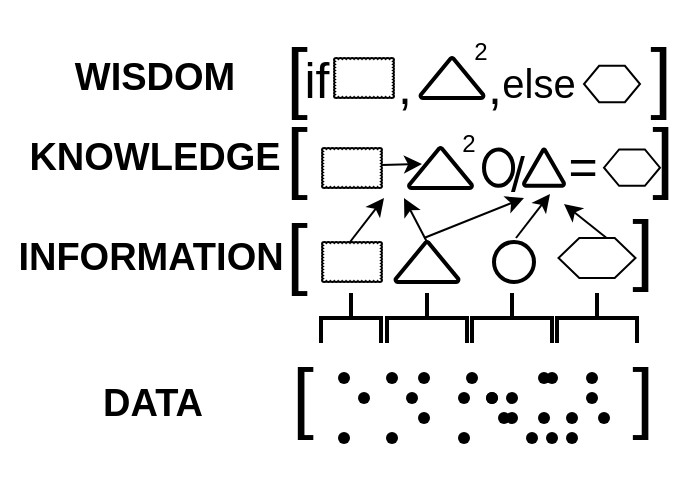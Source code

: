 <mxfile version="14.6.0" type="github" pages="2">
  <diagram id="PZ0gaJd5SjNvg4e02rRV" name="Page-1">
    <mxGraphModel dx="946" dy="614" grid="1" gridSize="10" guides="1" tooltips="1" connect="1" arrows="1" fold="1" page="1" pageScale="1" pageWidth="827" pageHeight="1169" math="0" shadow="0">
      <root>
        <mxCell id="0" />
        <mxCell id="1" parent="0" />
        <mxCell id="iDDh_3z2OOfY3PZBPoct-3" value="" style="shape=waypoint;sketch=0;size=6;pointerEvents=1;points=[];fillColor=none;resizable=0;rotatable=0;perimeter=centerPerimeter;snapToPoint=1;" vertex="1" parent="1">
          <mxGeometry x="360" y="360" width="40" height="40" as="geometry" />
        </mxCell>
        <mxCell id="iDDh_3z2OOfY3PZBPoct-4" value="" style="shape=waypoint;sketch=0;size=6;pointerEvents=1;points=[];fillColor=none;resizable=0;rotatable=0;perimeter=centerPerimeter;snapToPoint=1;" vertex="1" parent="1">
          <mxGeometry x="380" y="370" width="40" height="40" as="geometry" />
        </mxCell>
        <mxCell id="iDDh_3z2OOfY3PZBPoct-5" value="" style="shape=waypoint;sketch=0;size=6;pointerEvents=1;points=[];fillColor=none;resizable=0;rotatable=0;perimeter=centerPerimeter;snapToPoint=1;" vertex="1" parent="1">
          <mxGeometry x="384" y="360" width="40" height="40" as="geometry" />
        </mxCell>
        <mxCell id="iDDh_3z2OOfY3PZBPoct-7" value="" style="shape=waypoint;sketch=0;size=6;pointerEvents=1;points=[];fillColor=none;resizable=0;rotatable=0;perimeter=centerPerimeter;snapToPoint=1;" vertex="1" parent="1">
          <mxGeometry x="374" y="360" width="40" height="40" as="geometry" />
        </mxCell>
        <mxCell id="iDDh_3z2OOfY3PZBPoct-8" value="" style="shape=waypoint;sketch=0;size=6;pointerEvents=1;points=[];fillColor=none;resizable=0;rotatable=0;perimeter=centerPerimeter;snapToPoint=1;" vertex="1" parent="1">
          <mxGeometry x="364" y="350" width="40" height="40" as="geometry" />
        </mxCell>
        <mxCell id="iDDh_3z2OOfY3PZBPoct-9" value="" style="shape=waypoint;sketch=0;size=6;pointerEvents=1;points=[];fillColor=none;resizable=0;rotatable=0;perimeter=centerPerimeter;snapToPoint=1;" vertex="1" parent="1">
          <mxGeometry x="400" y="350" width="40" height="40" as="geometry" />
        </mxCell>
        <mxCell id="iDDh_3z2OOfY3PZBPoct-10" value="" style="shape=waypoint;sketch=0;size=6;pointerEvents=1;points=[];fillColor=none;resizable=0;rotatable=0;perimeter=centerPerimeter;snapToPoint=1;" vertex="1" parent="1">
          <mxGeometry x="414" y="380" width="40" height="40" as="geometry" />
        </mxCell>
        <mxCell id="iDDh_3z2OOfY3PZBPoct-11" value="" style="shape=waypoint;sketch=0;size=6;pointerEvents=1;points=[];fillColor=none;resizable=0;rotatable=0;perimeter=centerPerimeter;snapToPoint=1;" vertex="1" parent="1">
          <mxGeometry x="404" y="380" width="40" height="40" as="geometry" />
        </mxCell>
        <mxCell id="iDDh_3z2OOfY3PZBPoct-12" value="" style="shape=waypoint;sketch=0;size=6;pointerEvents=1;points=[];fillColor=none;resizable=0;rotatable=0;perimeter=centerPerimeter;snapToPoint=1;" vertex="1" parent="1">
          <mxGeometry x="414" y="370" width="40" height="40" as="geometry" />
        </mxCell>
        <mxCell id="iDDh_3z2OOfY3PZBPoct-13" value="" style="shape=waypoint;sketch=0;size=6;pointerEvents=1;points=[];fillColor=none;resizable=0;rotatable=0;perimeter=centerPerimeter;snapToPoint=1;" vertex="1" parent="1">
          <mxGeometry x="424" y="350" width="40" height="40" as="geometry" />
        </mxCell>
        <mxCell id="iDDh_3z2OOfY3PZBPoct-14" value="" style="shape=waypoint;sketch=0;size=6;pointerEvents=1;points=[];fillColor=none;resizable=0;rotatable=0;perimeter=centerPerimeter;snapToPoint=1;" vertex="1" parent="1">
          <mxGeometry x="404" y="350" width="40" height="40" as="geometry" />
        </mxCell>
        <mxCell id="iDDh_3z2OOfY3PZBPoct-15" value="" style="shape=waypoint;sketch=0;size=6;pointerEvents=1;points=[];fillColor=none;resizable=0;rotatable=0;perimeter=centerPerimeter;snapToPoint=1;" vertex="1" parent="1">
          <mxGeometry x="430" y="370" width="40" height="40" as="geometry" />
        </mxCell>
        <mxCell id="iDDh_3z2OOfY3PZBPoct-16" value="" style="shape=waypoint;sketch=0;size=6;pointerEvents=1;points=[];fillColor=none;resizable=0;rotatable=0;perimeter=centerPerimeter;snapToPoint=1;" vertex="1" parent="1">
          <mxGeometry x="400" y="370" width="40" height="40" as="geometry" />
        </mxCell>
        <mxCell id="iDDh_3z2OOfY3PZBPoct-17" value="" style="shape=waypoint;sketch=0;size=6;pointerEvents=1;points=[];fillColor=none;resizable=0;rotatable=0;perimeter=centerPerimeter;snapToPoint=1;" vertex="1" parent="1">
          <mxGeometry x="360" y="380" width="40" height="40" as="geometry" />
        </mxCell>
        <mxCell id="iDDh_3z2OOfY3PZBPoct-18" value="" style="shape=waypoint;sketch=0;size=6;pointerEvents=1;points=[];fillColor=none;resizable=0;rotatable=0;perimeter=centerPerimeter;snapToPoint=1;" vertex="1" parent="1">
          <mxGeometry x="374" y="360" width="40" height="40" as="geometry" />
        </mxCell>
        <mxCell id="iDDh_3z2OOfY3PZBPoct-19" value="" style="shape=waypoint;sketch=0;size=6;pointerEvents=1;points=[];fillColor=none;resizable=0;rotatable=0;perimeter=centerPerimeter;snapToPoint=1;" vertex="1" parent="1">
          <mxGeometry x="384" y="370" width="40" height="40" as="geometry" />
        </mxCell>
        <mxCell id="iDDh_3z2OOfY3PZBPoct-20" value="" style="shape=waypoint;sketch=0;size=6;pointerEvents=1;points=[];fillColor=none;resizable=0;rotatable=0;perimeter=centerPerimeter;snapToPoint=1;" vertex="1" parent="1">
          <mxGeometry x="394" y="380" width="40" height="40" as="geometry" />
        </mxCell>
        <mxCell id="iDDh_3z2OOfY3PZBPoct-21" value="" style="shape=waypoint;sketch=0;size=6;pointerEvents=1;points=[];fillColor=none;resizable=0;rotatable=0;perimeter=centerPerimeter;snapToPoint=1;" vertex="1" parent="1">
          <mxGeometry x="424" y="360" width="40" height="40" as="geometry" />
        </mxCell>
        <mxCell id="iDDh_3z2OOfY3PZBPoct-22" value="" style="shape=waypoint;sketch=0;size=6;pointerEvents=1;points=[];fillColor=none;resizable=0;rotatable=0;perimeter=centerPerimeter;snapToPoint=1;" vertex="1" parent="1">
          <mxGeometry x="324" y="380" width="40" height="40" as="geometry" />
        </mxCell>
        <mxCell id="iDDh_3z2OOfY3PZBPoct-23" value="" style="shape=waypoint;sketch=0;size=6;pointerEvents=1;points=[];fillColor=none;resizable=0;rotatable=0;perimeter=centerPerimeter;snapToPoint=1;" vertex="1" parent="1">
          <mxGeometry x="340" y="370" width="40" height="40" as="geometry" />
        </mxCell>
        <mxCell id="iDDh_3z2OOfY3PZBPoct-24" value="" style="shape=waypoint;sketch=0;size=6;pointerEvents=1;points=[];fillColor=none;resizable=0;rotatable=0;perimeter=centerPerimeter;snapToPoint=1;" vertex="1" parent="1">
          <mxGeometry x="334" y="360" width="40" height="40" as="geometry" />
        </mxCell>
        <mxCell id="iDDh_3z2OOfY3PZBPoct-25" value="" style="shape=waypoint;sketch=0;size=6;pointerEvents=1;points=[];fillColor=none;resizable=0;rotatable=0;perimeter=centerPerimeter;snapToPoint=1;" vertex="1" parent="1">
          <mxGeometry x="340" y="350" width="40" height="40" as="geometry" />
        </mxCell>
        <mxCell id="iDDh_3z2OOfY3PZBPoct-26" value="" style="shape=waypoint;sketch=0;size=6;pointerEvents=1;points=[];fillColor=none;resizable=0;rotatable=0;perimeter=centerPerimeter;snapToPoint=1;" vertex="1" parent="1">
          <mxGeometry x="324" y="350" width="40" height="40" as="geometry" />
        </mxCell>
        <mxCell id="iDDh_3z2OOfY3PZBPoct-27" value="" style="shape=waypoint;sketch=0;size=6;pointerEvents=1;points=[];fillColor=none;resizable=0;rotatable=0;perimeter=centerPerimeter;snapToPoint=1;" vertex="1" parent="1">
          <mxGeometry x="310" y="360" width="40" height="40" as="geometry" />
        </mxCell>
        <mxCell id="iDDh_3z2OOfY3PZBPoct-28" value="" style="shape=waypoint;sketch=0;size=6;pointerEvents=1;points=[];fillColor=none;resizable=0;rotatable=0;perimeter=centerPerimeter;snapToPoint=1;" vertex="1" parent="1">
          <mxGeometry x="300" y="380" width="40" height="40" as="geometry" />
        </mxCell>
        <mxCell id="iDDh_3z2OOfY3PZBPoct-29" value="" style="shape=waypoint;sketch=0;size=6;pointerEvents=1;points=[];fillColor=none;resizable=0;rotatable=0;perimeter=centerPerimeter;snapToPoint=1;" vertex="1" parent="1">
          <mxGeometry x="300" y="350" width="40" height="40" as="geometry" />
        </mxCell>
        <mxCell id="iDDh_3z2OOfY3PZBPoct-31" value="" style="strokeWidth=2;html=1;shape=mxgraph.flowchart.annotation_2;align=left;labelPosition=right;pointerEvents=1;rotation=90;" vertex="1" parent="1">
          <mxGeometry x="311" y="325" width="25" height="30" as="geometry" />
        </mxCell>
        <mxCell id="okBZAuYqFY9DiE1aNSuw-1" value="" style="strokeWidth=2;html=1;shape=mxgraph.flowchart.annotation_2;align=left;labelPosition=right;pointerEvents=1;rotation=90;" vertex="1" parent="1">
          <mxGeometry x="349" y="320" width="25" height="40" as="geometry" />
        </mxCell>
        <mxCell id="okBZAuYqFY9DiE1aNSuw-2" value="" style="strokeWidth=2;html=1;shape=mxgraph.flowchart.annotation_2;align=left;labelPosition=right;pointerEvents=1;rotation=90;" vertex="1" parent="1">
          <mxGeometry x="434" y="320" width="25" height="40" as="geometry" />
        </mxCell>
        <mxCell id="okBZAuYqFY9DiE1aNSuw-3" value="" style="strokeWidth=2;html=1;shape=mxgraph.flowchart.annotation_2;align=left;labelPosition=right;pointerEvents=1;rotation=90;" vertex="1" parent="1">
          <mxGeometry x="391.5" y="320" width="25" height="40" as="geometry" />
        </mxCell>
        <mxCell id="okBZAuYqFY9DiE1aNSuw-4" value="&lt;font style=&quot;font-size: 19px&quot;&gt;&lt;b&gt;DATA&lt;/b&gt;&lt;/font&gt;" style="text;html=1;align=center;verticalAlign=middle;resizable=0;points=[];autosize=1;strokeColor=none;" vertex="1" parent="1">
          <mxGeometry x="189" y="373" width="70" height="20" as="geometry" />
        </mxCell>
        <mxCell id="okBZAuYqFY9DiE1aNSuw-5" value="&lt;font style=&quot;font-size: 39px&quot;&gt;[&lt;/font&gt;" style="text;html=1;align=center;verticalAlign=middle;resizable=0;points=[];autosize=1;strokeColor=none;fontStyle=0" vertex="1" parent="1">
          <mxGeometry x="284" y="365" width="30" height="30" as="geometry" />
        </mxCell>
        <mxCell id="okBZAuYqFY9DiE1aNSuw-7" value="&lt;font style=&quot;font-size: 39px&quot;&gt;]&lt;/font&gt;" style="text;html=1;align=center;verticalAlign=middle;resizable=0;points=[];autosize=1;strokeColor=none;" vertex="1" parent="1">
          <mxGeometry x="454" y="365" width="30" height="30" as="geometry" />
        </mxCell>
        <mxCell id="okBZAuYqFY9DiE1aNSuw-8" value="" style="whiteSpace=wrap;html=1;shape=mxgraph.basic.cloud_rect;fontColor=#000000;" vertex="1" parent="1">
          <mxGeometry x="309" y="302" width="30" height="20" as="geometry" />
        </mxCell>
        <mxCell id="okBZAuYqFY9DiE1aNSuw-9" value="" style="strokeWidth=2;html=1;shape=mxgraph.flowchart.extract_or_measurement;whiteSpace=wrap;fontColor=#000000;" vertex="1" parent="1">
          <mxGeometry x="345.75" y="302" width="31.5" height="20" as="geometry" />
        </mxCell>
        <mxCell id="okBZAuYqFY9DiE1aNSuw-10" value="" style="strokeWidth=2;html=1;shape=mxgraph.flowchart.start_2;whiteSpace=wrap;fontColor=#000000;" vertex="1" parent="1">
          <mxGeometry x="395" y="302" width="20" height="20" as="geometry" />
        </mxCell>
        <mxCell id="okBZAuYqFY9DiE1aNSuw-11" value="" style="verticalLabelPosition=bottom;verticalAlign=top;html=1;shape=hexagon;perimeter=hexagonPerimeter2;arcSize=6;size=0.27;fontColor=#000000;" vertex="1" parent="1">
          <mxGeometry x="427.25" y="300" width="38.5" height="20" as="geometry" />
        </mxCell>
        <mxCell id="okBZAuYqFY9DiE1aNSuw-12" value="" style="endArrow=classic;html=1;fontColor=#000000;" edge="1" parent="1">
          <mxGeometry width="50" height="50" relative="1" as="geometry">
            <mxPoint x="323" y="302" as="sourcePoint" />
            <mxPoint x="340" y="280" as="targetPoint" />
          </mxGeometry>
        </mxCell>
        <mxCell id="okBZAuYqFY9DiE1aNSuw-13" value="" style="endArrow=classic;html=1;fontColor=#000000;" edge="1" parent="1">
          <mxGeometry width="50" height="50" relative="1" as="geometry">
            <mxPoint x="406" y="300" as="sourcePoint" />
            <mxPoint x="423" y="278" as="targetPoint" />
          </mxGeometry>
        </mxCell>
        <mxCell id="okBZAuYqFY9DiE1aNSuw-14" value="" style="endArrow=classic;html=1;fontColor=#000000;" edge="1" parent="1">
          <mxGeometry width="50" height="50" relative="1" as="geometry">
            <mxPoint x="360" y="300" as="sourcePoint" />
            <mxPoint x="410" y="280" as="targetPoint" />
          </mxGeometry>
        </mxCell>
        <mxCell id="okBZAuYqFY9DiE1aNSuw-15" value="" style="endArrow=classic;html=1;fontColor=#000000;exitX=0.5;exitY=0;exitDx=0;exitDy=0;exitPerimeter=0;" edge="1" parent="1" source="okBZAuYqFY9DiE1aNSuw-9">
          <mxGeometry width="50" height="50" relative="1" as="geometry">
            <mxPoint x="416" y="310" as="sourcePoint" />
            <mxPoint x="350" y="280" as="targetPoint" />
          </mxGeometry>
        </mxCell>
        <mxCell id="okBZAuYqFY9DiE1aNSuw-19" value="2" style="text;html=1;align=center;verticalAlign=middle;resizable=0;points=[];autosize=1;strokeColor=none;fontColor=#000000;" vertex="1" parent="1">
          <mxGeometry x="371.5" y="243" width="20" height="20" as="geometry" />
        </mxCell>
        <mxCell id="okBZAuYqFY9DiE1aNSuw-31" value="" style="group" vertex="1" connectable="0" parent="1">
          <mxGeometry x="390" y="243" width="80" height="43.636" as="geometry" />
        </mxCell>
        <mxCell id="okBZAuYqFY9DiE1aNSuw-23" value="=" style="text;html=1;align=center;verticalAlign=middle;resizable=0;points=[];autosize=1;strokeColor=none;fontSize=25;fontColor=#000000;" vertex="1" parent="okBZAuYqFY9DiE1aNSuw-31">
          <mxGeometry x="34.182" width="30" height="40" as="geometry" />
        </mxCell>
        <mxCell id="okBZAuYqFY9DiE1aNSuw-29" value="" style="group" vertex="1" connectable="0" parent="okBZAuYqFY9DiE1aNSuw-31">
          <mxGeometry y="3.636" width="80" height="40" as="geometry" />
        </mxCell>
        <mxCell id="okBZAuYqFY9DiE1aNSuw-21" value="&lt;font style=&quot;font-size: 25px&quot;&gt;/&amp;nbsp;&lt;/font&gt;" style="text;html=1;align=center;verticalAlign=middle;resizable=0;points=[];autosize=1;strokeColor=none;fontColor=#000000;fontSize=25;" vertex="1" parent="okBZAuYqFY9DiE1aNSuw-29">
          <mxGeometry x="5.364" width="30" height="40" as="geometry" />
        </mxCell>
        <mxCell id="okBZAuYqFY9DiE1aNSuw-26" value="" style="group" vertex="1" connectable="0" parent="okBZAuYqFY9DiE1aNSuw-29">
          <mxGeometry y="9.091" width="80" height="18.182" as="geometry" />
        </mxCell>
        <mxCell id="okBZAuYqFY9DiE1aNSuw-20" value="" style="strokeWidth=2;html=1;shape=mxgraph.flowchart.start_2;whiteSpace=wrap;fontColor=#000000;" vertex="1" parent="okBZAuYqFY9DiE1aNSuw-26">
          <mxGeometry width="14.55" height="18.18" as="geometry" />
        </mxCell>
        <mxCell id="okBZAuYqFY9DiE1aNSuw-22" value="" style="strokeWidth=2;html=1;shape=mxgraph.flowchart.extract_or_measurement;whiteSpace=wrap;fontColor=#000000;" vertex="1" parent="okBZAuYqFY9DiE1aNSuw-26">
          <mxGeometry x="20" width="20" height="18.182" as="geometry" />
        </mxCell>
        <mxCell id="okBZAuYqFY9DiE1aNSuw-25" value="" style="verticalLabelPosition=bottom;verticalAlign=top;html=1;shape=hexagon;perimeter=hexagonPerimeter2;arcSize=6;size=0.27;fontColor=#000000;" vertex="1" parent="okBZAuYqFY9DiE1aNSuw-26">
          <mxGeometry x="60" width="28" height="18.182" as="geometry" />
        </mxCell>
        <mxCell id="okBZAuYqFY9DiE1aNSuw-35" value="" style="endArrow=classic;html=1;fontColor=#000000;exitX=0.625;exitY=0;exitDx=0;exitDy=0;" edge="1" parent="1" source="okBZAuYqFY9DiE1aNSuw-11">
          <mxGeometry width="50" height="50" relative="1" as="geometry">
            <mxPoint x="447" y="310" as="sourcePoint" />
            <mxPoint x="430" y="283" as="targetPoint" />
            <Array as="points">
              <mxPoint x="430" y="283" />
            </Array>
          </mxGeometry>
        </mxCell>
        <mxCell id="okBZAuYqFY9DiE1aNSuw-36" value="&lt;span style=&quot;color: rgba(0 , 0 , 0 , 0) ; font-family: monospace ; font-size: 0px&quot;&gt;%3CmxGraphModel%3E%3Croot%3E%3CmxCell%20id%3D%220%22%2F%3E%3CmxCell%20id%3D%221%22%20parent%3D%220%22%2F%3E%3CmxCell%20id%3D%222%22%20value%3D%22%26lt%3Bfont%20style%3D%26quot%3Bfont-size%3A%2039px%26quot%3B%26gt%3B%5B%26lt%3B%2Ffont%26gt%3B%22%20style%3D%22text%3Bhtml%3D1%3Balign%3Dcenter%3BverticalAlign%3Dmiddle%3Bresizable%3D0%3Bpoints%3D%5B%5D%3Bautosize%3D1%3BstrokeColor%3Dnone%3BfontStyle%3D0%22%20vertex%3D%221%22%20parent%3D%221%22%3E%3CmxGeometry%20x%3D%22284%22%20y%3D%22365%22%20width%3D%2230%22%20height%3D%2230%22%20as%3D%22geometry%22%2F%3E%3C%2FmxCell%3E%3C%2Froot%3E%3C%2FmxGraphModel%3E&lt;/span&gt;" style="text;html=1;align=center;verticalAlign=middle;resizable=0;points=[];autosize=1;strokeColor=none;fontSize=25;fontColor=#000000;" vertex="1" parent="1">
          <mxGeometry x="290" y="290" width="20" height="40" as="geometry" />
        </mxCell>
        <mxCell id="okBZAuYqFY9DiE1aNSuw-37" value="&lt;font style=&quot;font-size: 39px&quot;&gt;[&lt;/font&gt;" style="text;html=1;align=center;verticalAlign=middle;resizable=0;points=[];autosize=1;strokeColor=none;fontStyle=0" vertex="1" parent="1">
          <mxGeometry x="281" y="293" width="30" height="30" as="geometry" />
        </mxCell>
        <mxCell id="okBZAuYqFY9DiE1aNSuw-38" value="&lt;font style=&quot;font-size: 39px&quot;&gt;]&lt;/font&gt;" style="text;html=1;align=center;verticalAlign=middle;resizable=0;points=[];autosize=1;strokeColor=none;" vertex="1" parent="1">
          <mxGeometry x="454" y="291" width="30" height="30" as="geometry" />
        </mxCell>
        <mxCell id="okBZAuYqFY9DiE1aNSuw-39" value="" style="group" vertex="1" connectable="0" parent="1">
          <mxGeometry x="309" y="255" width="75" height="20" as="geometry" />
        </mxCell>
        <mxCell id="okBZAuYqFY9DiE1aNSuw-16" value="" style="whiteSpace=wrap;html=1;shape=mxgraph.basic.cloud_rect;fontColor=#000000;" vertex="1" parent="okBZAuYqFY9DiE1aNSuw-39">
          <mxGeometry width="30" height="20" as="geometry" />
        </mxCell>
        <mxCell id="okBZAuYqFY9DiE1aNSuw-17" value="" style="strokeWidth=2;html=1;shape=mxgraph.flowchart.extract_or_measurement;whiteSpace=wrap;fontColor=#000000;" vertex="1" parent="okBZAuYqFY9DiE1aNSuw-39">
          <mxGeometry x="43.5" width="31.5" height="20" as="geometry" />
        </mxCell>
        <mxCell id="okBZAuYqFY9DiE1aNSuw-18" value="" style="endArrow=classic;html=1;fontColor=#000000;" edge="1" parent="okBZAuYqFY9DiE1aNSuw-39">
          <mxGeometry width="50" height="50" relative="1" as="geometry">
            <mxPoint x="30" y="8.5" as="sourcePoint" />
            <mxPoint x="50" y="8" as="targetPoint" />
            <Array as="points">
              <mxPoint x="50" y="8" />
            </Array>
          </mxGeometry>
        </mxCell>
        <mxCell id="okBZAuYqFY9DiE1aNSuw-40" value="&lt;font style=&quot;font-size: 39px&quot;&gt;[&lt;/font&gt;" style="text;html=1;align=center;verticalAlign=middle;resizable=0;points=[];autosize=1;strokeColor=none;fontStyle=0" vertex="1" parent="1">
          <mxGeometry x="281" y="245" width="30" height="30" as="geometry" />
        </mxCell>
        <mxCell id="okBZAuYqFY9DiE1aNSuw-41" value="&lt;font style=&quot;font-size: 39px&quot;&gt;]&lt;/font&gt;" style="text;html=1;align=center;verticalAlign=middle;resizable=0;points=[];autosize=1;strokeColor=none;" vertex="1" parent="1">
          <mxGeometry x="464" y="245" width="30" height="30" as="geometry" />
        </mxCell>
        <mxCell id="okBZAuYqFY9DiE1aNSuw-42" value="if" style="text;html=1;align=center;verticalAlign=middle;resizable=0;points=[];autosize=1;strokeColor=none;fontSize=25;fontColor=#000000;" vertex="1" parent="1">
          <mxGeometry x="291" y="200" width="30" height="40" as="geometry" />
        </mxCell>
        <mxCell id="okBZAuYqFY9DiE1aNSuw-43" value="" style="whiteSpace=wrap;html=1;shape=mxgraph.basic.cloud_rect;fontColor=#000000;" vertex="1" parent="1">
          <mxGeometry x="315" y="210" width="30" height="20" as="geometry" />
        </mxCell>
        <mxCell id="okBZAuYqFY9DiE1aNSuw-44" value="" style="strokeWidth=2;html=1;shape=mxgraph.flowchart.extract_or_measurement;whiteSpace=wrap;fontColor=#000000;" vertex="1" parent="1">
          <mxGeometry x="358.25" y="210" width="31.5" height="20" as="geometry" />
        </mxCell>
        <mxCell id="okBZAuYqFY9DiE1aNSuw-45" value="," style="text;html=1;align=center;verticalAlign=middle;resizable=0;points=[];autosize=1;strokeColor=none;fontSize=25;fontColor=#000000;" vertex="1" parent="1">
          <mxGeometry x="340" y="203" width="20" height="40" as="geometry" />
        </mxCell>
        <mxCell id="okBZAuYqFY9DiE1aNSuw-48" value="," style="text;html=1;align=center;verticalAlign=middle;resizable=0;points=[];autosize=1;strokeColor=none;fontSize=25;fontColor=#000000;" vertex="1" parent="1">
          <mxGeometry x="385" y="203" width="20" height="40" as="geometry" />
        </mxCell>
        <mxCell id="okBZAuYqFY9DiE1aNSuw-49" value="&lt;font style=&quot;font-size: 12px&quot;&gt;2&lt;/font&gt;" style="text;html=1;align=center;verticalAlign=middle;resizable=0;points=[];autosize=1;strokeColor=none;fontSize=25;fontColor=#000000;" vertex="1" parent="1">
          <mxGeometry x="378" y="181" width="20" height="40" as="geometry" />
        </mxCell>
        <mxCell id="okBZAuYqFY9DiE1aNSuw-50" value="&lt;font style=&quot;font-size: 20px&quot;&gt;else&lt;/font&gt;" style="text;html=1;align=center;verticalAlign=middle;resizable=0;points=[];autosize=1;strokeColor=none;fontSize=25;fontColor=#000000;" vertex="1" parent="1">
          <mxGeometry x="392" y="200" width="50" height="40" as="geometry" />
        </mxCell>
        <mxCell id="okBZAuYqFY9DiE1aNSuw-51" value="&lt;font style=&quot;font-size: 39px&quot;&gt;]&lt;/font&gt;" style="text;html=1;align=center;verticalAlign=middle;resizable=0;points=[];autosize=1;strokeColor=none;" vertex="1" parent="1">
          <mxGeometry x="463" y="205" width="30" height="30" as="geometry" />
        </mxCell>
        <mxCell id="okBZAuYqFY9DiE1aNSuw-52" value="" style="verticalLabelPosition=bottom;verticalAlign=top;html=1;shape=hexagon;perimeter=hexagonPerimeter2;arcSize=6;size=0.27;fontColor=#000000;" vertex="1" parent="1">
          <mxGeometry x="440" y="213.907" width="28" height="18.182" as="geometry" />
        </mxCell>
        <mxCell id="okBZAuYqFY9DiE1aNSuw-53" value="&lt;font style=&quot;font-size: 39px&quot;&gt;[&lt;/font&gt;" style="text;html=1;align=center;verticalAlign=middle;resizable=0;points=[];autosize=1;strokeColor=none;fontStyle=0" vertex="1" parent="1">
          <mxGeometry x="281" y="205" width="30" height="30" as="geometry" />
        </mxCell>
        <mxCell id="okBZAuYqFY9DiE1aNSuw-54" value="&lt;font style=&quot;font-size: 19px&quot;&gt;&lt;b&gt;INFORMATION&lt;/b&gt;&lt;/font&gt;" style="text;html=1;align=center;verticalAlign=middle;resizable=0;points=[];autosize=1;strokeColor=none;" vertex="1" parent="1">
          <mxGeometry x="148" y="300" width="150" height="20" as="geometry" />
        </mxCell>
        <mxCell id="okBZAuYqFY9DiE1aNSuw-55" value="&lt;font style=&quot;font-size: 19px&quot;&gt;&lt;b&gt;KNOWLEDGE&lt;/b&gt;&lt;/font&gt;" style="text;html=1;align=center;verticalAlign=middle;resizable=0;points=[];autosize=1;strokeColor=none;" vertex="1" parent="1">
          <mxGeometry x="155" y="250" width="140" height="20" as="geometry" />
        </mxCell>
        <mxCell id="okBZAuYqFY9DiE1aNSuw-56" value="&lt;font style=&quot;font-size: 19px&quot;&gt;&lt;b&gt;WISDOM&lt;/b&gt;&lt;/font&gt;" style="text;html=1;align=center;verticalAlign=middle;resizable=0;points=[];autosize=1;strokeColor=none;" vertex="1" parent="1">
          <mxGeometry x="175" y="210" width="100" height="20" as="geometry" />
        </mxCell>
      </root>
    </mxGraphModel>
  </diagram>
  <diagram id="rqVQSijVXKifbXxBe1PL" name="Page-2">
    <mxGraphModel dx="946" dy="614" grid="1" gridSize="10" guides="1" tooltips="1" connect="1" arrows="1" fold="1" page="1" pageScale="1" pageWidth="827" pageHeight="1169" math="0" shadow="0">
      <root>
        <mxCell id="kSWOY7Myh7TlO0aC2CSJ-0" />
        <mxCell id="kSWOY7Myh7TlO0aC2CSJ-1" parent="kSWOY7Myh7TlO0aC2CSJ-0" />
      </root>
    </mxGraphModel>
  </diagram>
</mxfile>
